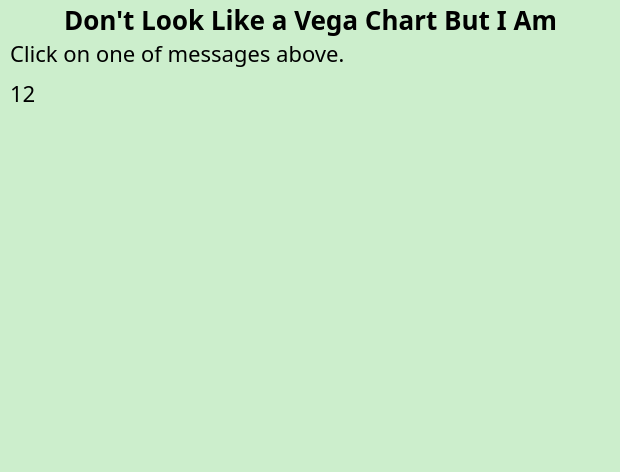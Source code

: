 {"$schema": "https://vega.github.io/schema/vega/v3.0.json",
      "description": "A simple bar chart with embedded data.",
      "title": "Don't Look Like a Vega Chart But I Am",
      "autosize": "pad",
      "padding": 5,
      "background": "#cec",
      "signals": [
        {
          "name": "width",
          "update": "300"
        },
        {
          "name": "height",
          "update": "200"
        },
        {
          "name": "textlabel",
          "value": "Click on one of messages above.",
          "on": [
            {
              "events": ".label:click",
              "update": "event.currentTarget.innerText",
              "force":  true
            }
          ]
        },
        {
          "name": "xmove",
          "value": 12,
          "on": [
            {
              "events": "mousemove",
              "update": "x()",
              "force": true
            }
          ]
        },
        {
          "name": "clock",
          "on": [
            {
              "events": "window:updateclock",
              "update": "event.detail.time"
            }
          ]
        }
      ],
      "marks": [
        {
          "type": "text",
          "encode": {
            "enter": {
              "x": {"value": 0},
              "y": {"value": 0}
            },
            "update": {
            	"text": {"signal": "textlabel"}
        		}
        	}
        },
        {
          "type": "text",
          "encode": {
            "enter": {
              "x": {"value": 0},
              "y": {"value": 20}
            },
            "update": {
              "text": {"signal": "xmove"}
            }
          }
        },
        {
          "type": "text",
          "encode": {
            "enter": {
              "x": {"value": 0},
              "y": {"value": 40}
            },
            "update": {
              "text": {"signal": "clock"}
            }
          }
        }
      ]
    }